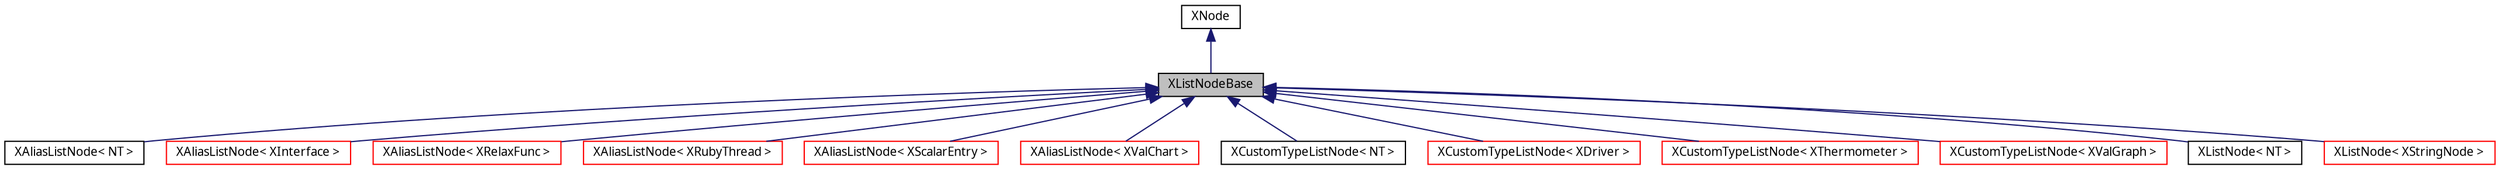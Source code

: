 digraph G
{
  edge [fontname="FreeSans.ttf",fontsize=10,labelfontname="FreeSans.ttf",labelfontsize=10];
  node [fontname="FreeSans.ttf",fontsize=10,shape=record];
  Node1 [label="XListNodeBase",height=0.2,width=0.4,color="black", fillcolor="grey75", style="filled" fontcolor="black"];
  Node2 -> Node1 [dir=back,color="midnightblue",fontsize=10,style="solid",fontname="FreeSans.ttf"];
  Node2 [label="XNode",height=0.2,width=0.4,color="black", fillcolor="white", style="filled",URL="$class_x_node.html"];
  Node1 -> Node3 [dir=back,color="midnightblue",fontsize=10,style="solid",fontname="FreeSans.ttf"];
  Node3 [label="XAliasListNode\< NT \>",height=0.2,width=0.4,color="black", fillcolor="white", style="filled",URL="$class_x_alias_list_node.html"];
  Node1 -> Node4 [dir=back,color="midnightblue",fontsize=10,style="solid",fontname="FreeSans.ttf"];
  Node4 [label="XAliasListNode\< XInterface \>",height=0.2,width=0.4,color="red", fillcolor="white", style="filled",URL="$class_x_alias_list_node.html"];
  Node1 -> Node5 [dir=back,color="midnightblue",fontsize=10,style="solid",fontname="FreeSans.ttf"];
  Node5 [label="XAliasListNode\< XRelaxFunc \>",height=0.2,width=0.4,color="red", fillcolor="white", style="filled",URL="$class_x_alias_list_node.html"];
  Node1 -> Node6 [dir=back,color="midnightblue",fontsize=10,style="solid",fontname="FreeSans.ttf"];
  Node6 [label="XAliasListNode\< XRubyThread \>",height=0.2,width=0.4,color="red", fillcolor="white", style="filled",URL="$class_x_alias_list_node.html"];
  Node1 -> Node7 [dir=back,color="midnightblue",fontsize=10,style="solid",fontname="FreeSans.ttf"];
  Node7 [label="XAliasListNode\< XScalarEntry \>",height=0.2,width=0.4,color="red", fillcolor="white", style="filled",URL="$class_x_alias_list_node.html"];
  Node1 -> Node8 [dir=back,color="midnightblue",fontsize=10,style="solid",fontname="FreeSans.ttf"];
  Node8 [label="XAliasListNode\< XValChart \>",height=0.2,width=0.4,color="red", fillcolor="white", style="filled",URL="$class_x_alias_list_node.html"];
  Node1 -> Node9 [dir=back,color="midnightblue",fontsize=10,style="solid",fontname="FreeSans.ttf"];
  Node9 [label="XCustomTypeListNode\< NT \>",height=0.2,width=0.4,color="black", fillcolor="white", style="filled",URL="$class_x_custom_type_list_node.html"];
  Node1 -> Node10 [dir=back,color="midnightblue",fontsize=10,style="solid",fontname="FreeSans.ttf"];
  Node10 [label="XCustomTypeListNode\< XDriver \>",height=0.2,width=0.4,color="red", fillcolor="white", style="filled",URL="$class_x_custom_type_list_node.html"];
  Node1 -> Node11 [dir=back,color="midnightblue",fontsize=10,style="solid",fontname="FreeSans.ttf"];
  Node11 [label="XCustomTypeListNode\< XThermometer \>",height=0.2,width=0.4,color="red", fillcolor="white", style="filled",URL="$class_x_custom_type_list_node.html"];
  Node1 -> Node12 [dir=back,color="midnightblue",fontsize=10,style="solid",fontname="FreeSans.ttf"];
  Node12 [label="XCustomTypeListNode\< XValGraph \>",height=0.2,width=0.4,color="red", fillcolor="white", style="filled",URL="$class_x_custom_type_list_node.html"];
  Node1 -> Node13 [dir=back,color="midnightblue",fontsize=10,style="solid",fontname="FreeSans.ttf"];
  Node13 [label="XListNode\< NT \>",height=0.2,width=0.4,color="black", fillcolor="white", style="filled",URL="$class_x_list_node.html"];
  Node1 -> Node14 [dir=back,color="midnightblue",fontsize=10,style="solid",fontname="FreeSans.ttf"];
  Node14 [label="XListNode\< XStringNode \>",height=0.2,width=0.4,color="red", fillcolor="white", style="filled",URL="$class_x_list_node.html"];
}
